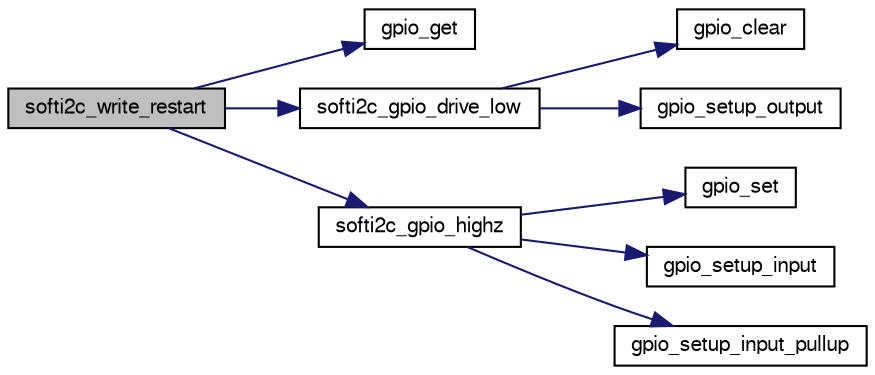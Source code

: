 digraph "softi2c_write_restart"
{
  edge [fontname="FreeSans",fontsize="10",labelfontname="FreeSans",labelfontsize="10"];
  node [fontname="FreeSans",fontsize="10",shape=record];
  rankdir="LR";
  Node1 [label="softi2c_write_restart",height=0.2,width=0.4,color="black", fillcolor="grey75", style="filled", fontcolor="black"];
  Node1 -> Node2 [color="midnightblue",fontsize="10",style="solid",fontname="FreeSans"];
  Node2 [label="gpio_get",height=0.2,width=0.4,color="black", fillcolor="white", style="filled",URL="$chibios_2mcu__periph_2gpio__arch_8h.html#afd6403990094d8cd6010b2e641a977da",tooltip="Get level of a gpio. "];
  Node1 -> Node3 [color="midnightblue",fontsize="10",style="solid",fontname="FreeSans"];
  Node3 [label="softi2c_gpio_drive_low",height=0.2,width=0.4,color="black", fillcolor="white", style="filled",URL="$softi2c_8c.html#a828e709a0e6357d1b1a3184d8272e409"];
  Node3 -> Node4 [color="midnightblue",fontsize="10",style="solid",fontname="FreeSans"];
  Node4 [label="gpio_clear",height=0.2,width=0.4,color="black", fillcolor="white", style="filled",URL="$chibios_2mcu__periph_2gpio__arch_8h.html#a302a5c9e7203669d0b9db8a2952fe009",tooltip="Clear a gpio output to low level. "];
  Node3 -> Node5 [color="midnightblue",fontsize="10",style="solid",fontname="FreeSans"];
  Node5 [label="gpio_setup_output",height=0.2,width=0.4,color="black", fillcolor="white", style="filled",URL="$chibios_2mcu__periph_2gpio__arch_8c.html#a614c4a447f1e43381d92c682ac3b953f",tooltip="Setup one or more pins of the given GPIO port as outputs. "];
  Node1 -> Node6 [color="midnightblue",fontsize="10",style="solid",fontname="FreeSans"];
  Node6 [label="softi2c_gpio_highz",height=0.2,width=0.4,color="black", fillcolor="white", style="filled",URL="$softi2c_8c.html#a8743c24425fb5c7d25977071dbad70e9"];
  Node6 -> Node7 [color="midnightblue",fontsize="10",style="solid",fontname="FreeSans"];
  Node7 [label="gpio_set",height=0.2,width=0.4,color="black", fillcolor="white", style="filled",URL="$chibios_2mcu__periph_2gpio__arch_8h.html#a0da8ef247730680b4ffa595d11069051",tooltip="Set a gpio output to high level. "];
  Node6 -> Node8 [color="midnightblue",fontsize="10",style="solid",fontname="FreeSans"];
  Node8 [label="gpio_setup_input",height=0.2,width=0.4,color="black", fillcolor="white", style="filled",URL="$chibios_2mcu__periph_2gpio__arch_8c.html#ae7d0172a824f41338c10872b96cc541b",tooltip="Setup one or more pins of the given GPIO port as inputs. "];
  Node6 -> Node9 [color="midnightblue",fontsize="10",style="solid",fontname="FreeSans"];
  Node9 [label="gpio_setup_input_pullup",height=0.2,width=0.4,color="black", fillcolor="white", style="filled",URL="$chibios_2mcu__periph_2gpio__arch_8c.html#a37fe4e6fcefe371821cc61a78ed34711",tooltip="Setup one or more pins of the given GPIO port as inputs with pull up resistor enabled. "];
}
